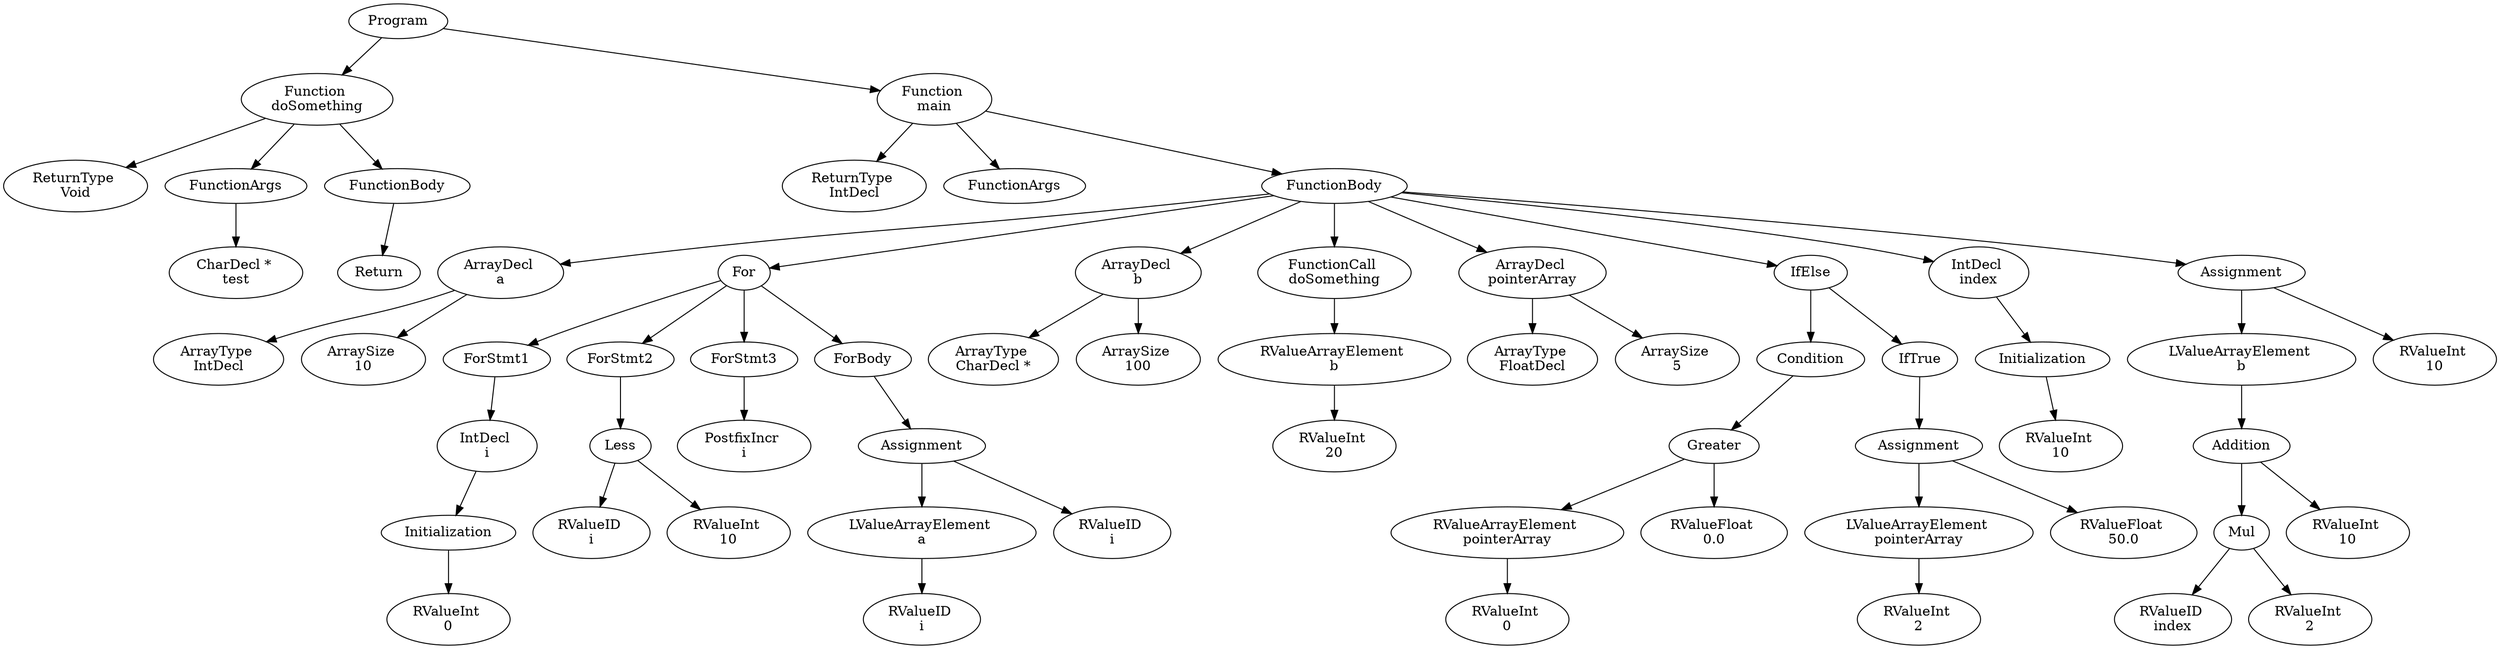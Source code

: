 digraph AST {
2 [label="Program"];
3 [label="Function \ndoSomething"];
4 [label="ReturnType \nVoid"];
5 [label="FunctionArgs"];
6 [label="CharDecl * \ntest"];
5 -> 6;
7 [label="FunctionBody"];
8 [label="Return"];
7 -> 8;
3 -> 4;
3 -> 5;
3 -> 7;
9 [label="Function \nmain"];
10 [label="ReturnType \nIntDecl"];
11 [label="FunctionArgs"];
12 [label="FunctionBody"];
13 [label="ArrayDecl \na"];
14 [label="ArrayType \nIntDecl"];
15 [label="ArraySize \n10"];
13 -> 14;
13 -> 15;
16 [label="For"];
17 [label="ForStmt1"];
18 [label="IntDecl \ni"];
19 [label="Initialization"];
20 [label="RValueInt \n0"];
19 -> 20;
18 -> 19;
17 -> 18;
21 [label="ForStmt2"];
22 [label="Less"];
23 [label="RValueID \ni"];
24 [label="RValueInt \n10"];
22 -> 23;
22 -> 24;
21 -> 22;
25 [label="ForStmt3"];
26 [label="PostfixIncr \ni"];
25 -> 26;
27 [label="ForBody"];
28 [label="Assignment"];
29 [label="LValueArrayElement \na"];
30 [label="RValueID \ni"];
29 -> 30;
31 [label="RValueID \ni"];
28 -> 29;
28 -> 31;
27 -> 28;
16 -> 17;
16 -> 21;
16 -> 25;
16 -> 27;
32 [label="ArrayDecl \nb"];
33 [label="ArrayType \nCharDecl *"];
34 [label="ArraySize \n100"];
32 -> 33;
32 -> 34;
35 [label="FunctionCall \ndoSomething"];
36 [label="RValueArrayElement \nb"];
37 [label="RValueInt \n20"];
36 -> 37;
35 -> 36;
38 [label="ArrayDecl \npointerArray"];
39 [label="ArrayType \nFloatDecl"];
40 [label="ArraySize \n5"];
38 -> 39;
38 -> 40;
41 [label="IfElse"];
42 [label="Condition"];
43 [label="Greater"];
44 [label="RValueArrayElement \npointerArray"];
45 [label="RValueInt \n0"];
44 -> 45;
46 [label="RValueFloat \n0.0"];
43 -> 44;
43 -> 46;
42 -> 43;
47 [label="IfTrue"];
48 [label="Assignment"];
49 [label="LValueArrayElement \npointerArray"];
50 [label="RValueInt \n2"];
49 -> 50;
51 [label="RValueFloat \n50.0"];
48 -> 49;
48 -> 51;
47 -> 48;
41 -> 42;
41 -> 47;
52 [label="IntDecl \nindex"];
53 [label="Initialization"];
54 [label="RValueInt \n10"];
53 -> 54;
52 -> 53;
55 [label="Assignment"];
56 [label="LValueArrayElement \nb"];
57 [label="Addition"];
58 [label="Mul"];
59 [label="RValueID \nindex"];
60 [label="RValueInt \n2"];
58 -> 59;
58 -> 60;
61 [label="RValueInt \n10"];
57 -> 58;
57 -> 61;
56 -> 57;
62 [label="RValueInt \n10"];
55 -> 56;
55 -> 62;
12 -> 13;
12 -> 16;
12 -> 32;
12 -> 35;
12 -> 38;
12 -> 41;
12 -> 52;
12 -> 55;
9 -> 10;
9 -> 11;
9 -> 12;
2 -> 3;
2 -> 9;
}